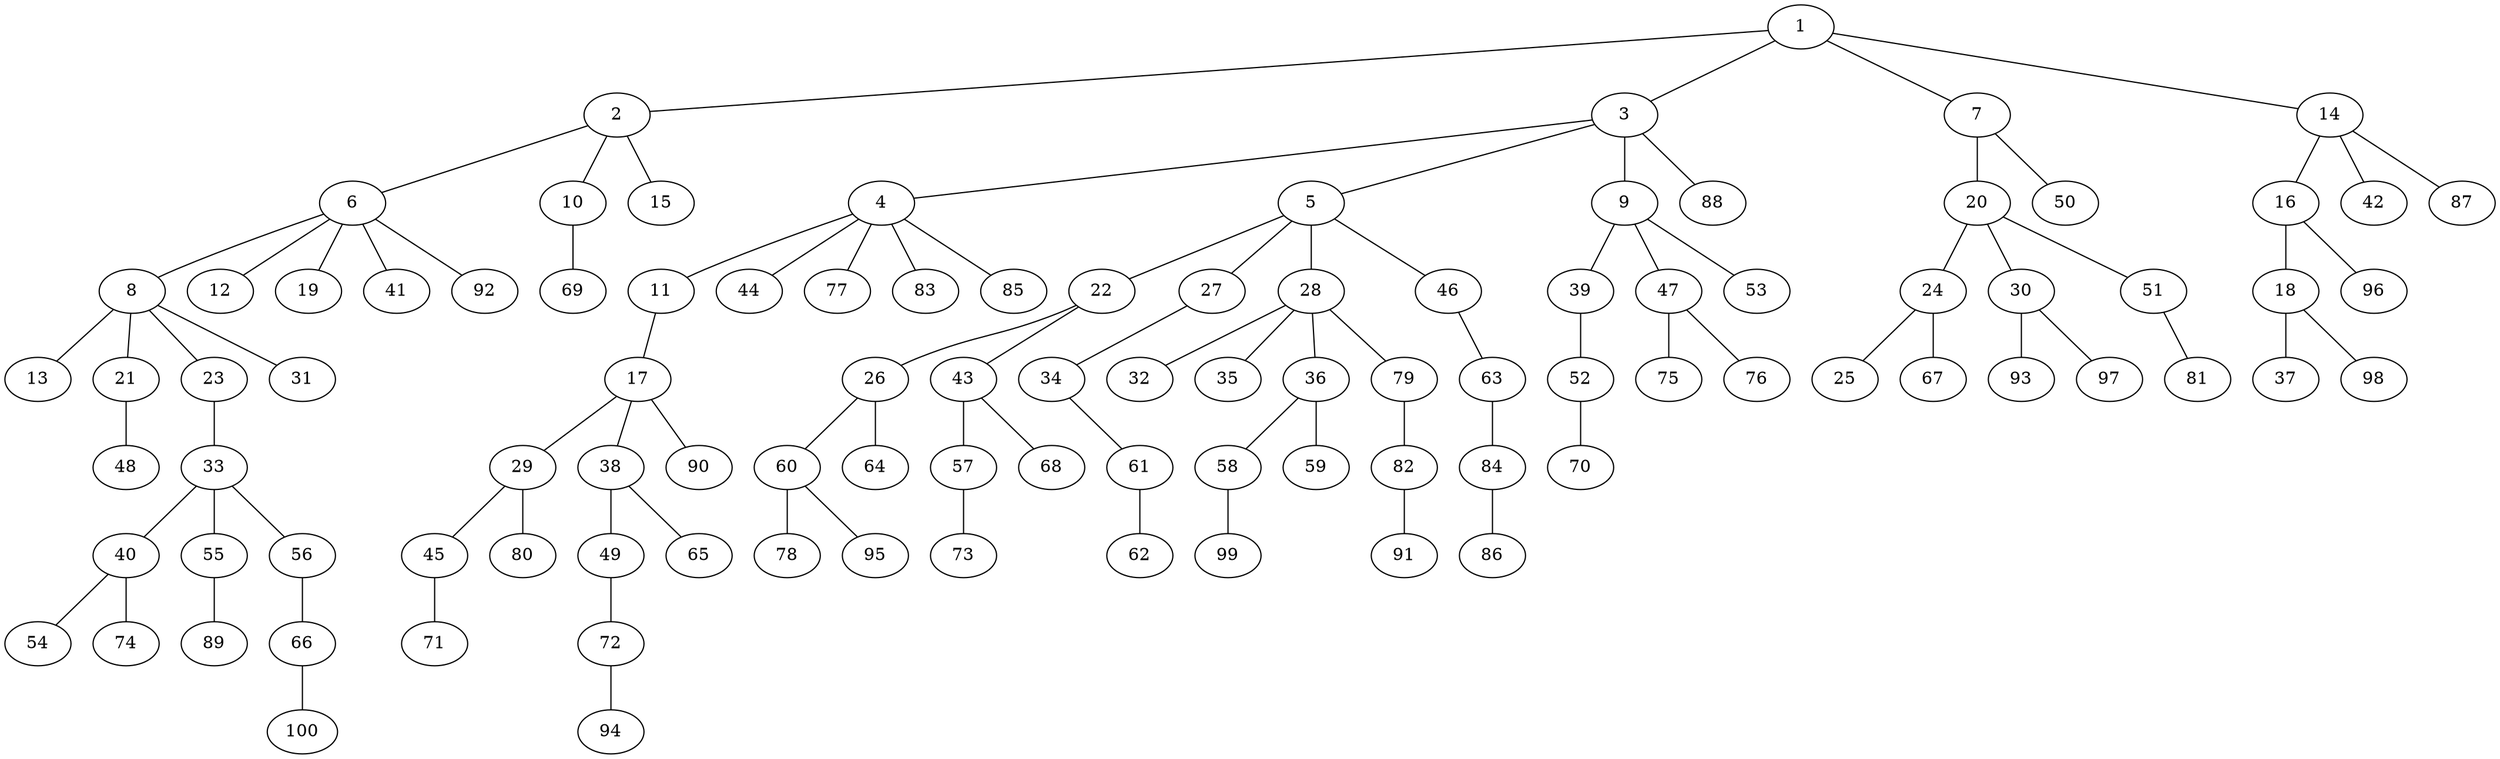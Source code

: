 graph graphname {1--2
1--3
1--7
1--14
2--6
2--10
2--15
3--4
3--5
3--9
3--88
4--11
4--44
4--77
4--83
4--85
5--22
5--27
5--28
5--46
6--8
6--12
6--19
6--41
6--92
7--20
7--50
8--13
8--21
8--23
8--31
9--39
9--47
9--53
10--69
11--17
14--16
14--42
14--87
16--18
16--96
17--29
17--38
17--90
18--37
18--98
20--24
20--30
20--51
21--48
22--26
22--43
23--33
24--25
24--67
26--60
26--64
27--34
28--32
28--35
28--36
28--79
29--45
29--80
30--93
30--97
33--40
33--55
33--56
34--61
36--58
36--59
38--49
38--65
39--52
40--54
40--74
43--57
43--68
45--71
46--63
47--75
47--76
49--72
51--81
52--70
55--89
56--66
57--73
58--99
60--78
60--95
61--62
63--84
66--100
72--94
79--82
82--91
84--86
}
